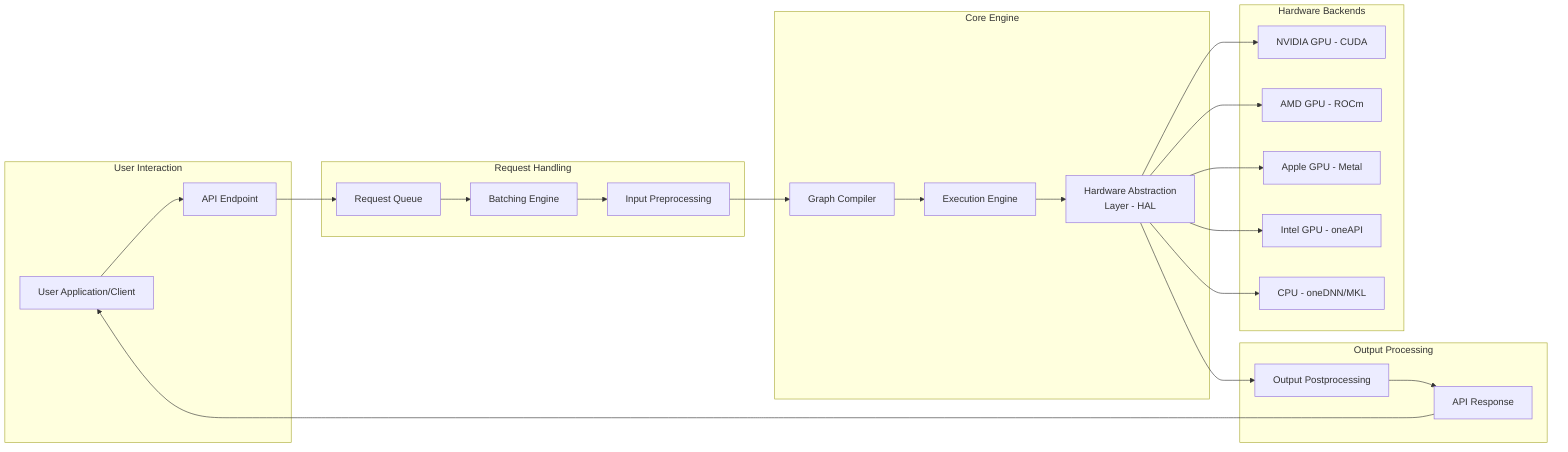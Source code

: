 flowchart LR
    subgraph UI["User Interaction"]
        UA["User Application/Client"]
        API["API Endpoint"]
    end

    subgraph RH["Request Handling"]
        RQ["Request Queue"]
        BE["Batching Engine"]
        IP["Input Preprocessing"]
    end

    subgraph CE["Core Engine"]
        GC["Graph Compiler"]
        EE["Execution Engine"]
        HAL["Hardware Abstraction\nLayer - HAL"]
    end

    subgraph HB["Hardware Backends"]
        NV["NVIDIA GPU - CUDA"]
        AMD["AMD GPU - ROCm"]
        Apple["Apple GPU - Metal"]
        Intel["Intel GPU - oneAPI"]
        CPU["CPU - oneDNN/MKL"]
    end

    subgraph OP["Output Processing"]
        OPP["Output Postprocessing"]
        AR["API Response"]
    end

    UA --> API
    API --> RQ
    RQ --> BE
    BE --> IP
    IP --> GC
    GC --> EE
    EE --> HAL
    HAL --> NV
    HAL --> AMD
    HAL --> Apple
    HAL --> Intel
    HAL --> CPU
    HAL --> OPP
    OPP --> AR
    AR --> UA